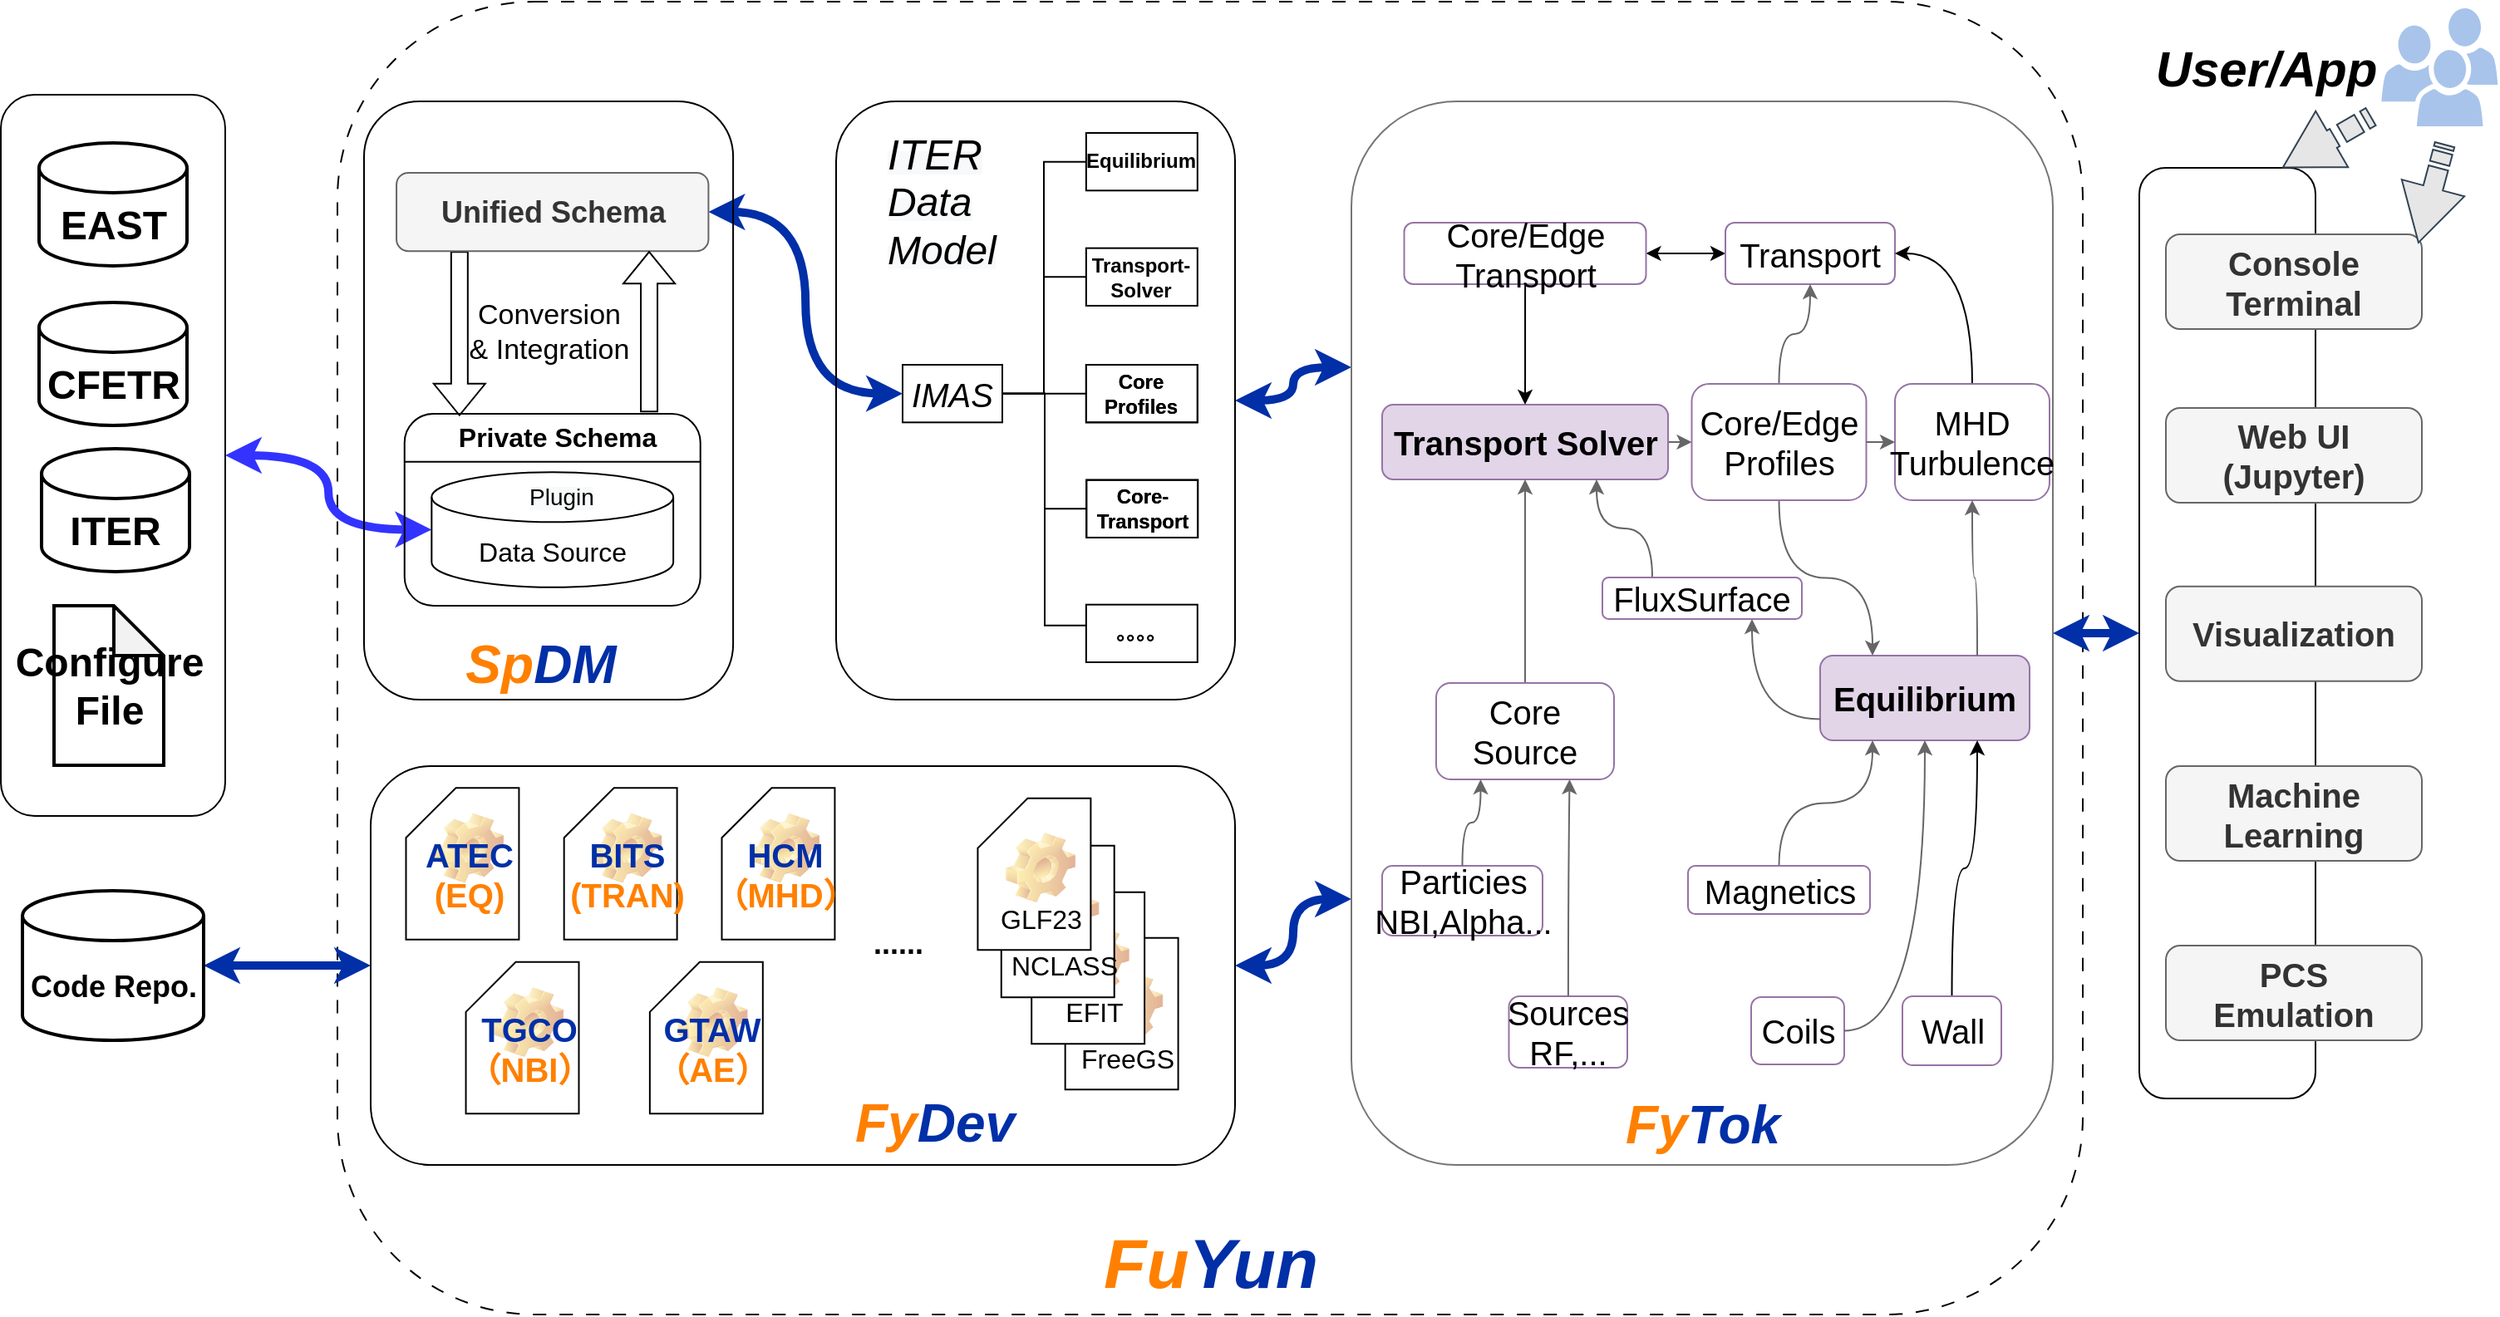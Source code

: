 <mxfile>
    <diagram id="3dCim6PGSwJM2DaeIiOh" name="第 1 页">
        <mxGraphModel dx="1749" dy="1223" grid="1" gridSize="10" guides="1" tooltips="1" connect="1" arrows="1" fold="1" page="1" pageScale="1" pageWidth="1169" pageHeight="827" math="0" shadow="0">
            <root>
                <mxCell id="0"/>
                <mxCell id="1" parent="0"/>
                <mxCell id="99" value="" style="rounded=1;whiteSpace=wrap;html=1;fillColor=none;dashed=1;dashPattern=8 8;" vertex="1" parent="1">
                    <mxGeometry x="220" y="20" width="1050" height="790" as="geometry"/>
                </mxCell>
                <mxCell id="21" style="edgeStyle=orthogonalEdgeStyle;curved=1;html=1;strokeColor=#002FA7;strokeWidth=5;fontSize=24;fontColor=#FF8000;startArrow=classic;startFill=1;endArrow=classic;endFill=1;entryX=0;entryY=0.5;entryDx=0;entryDy=0;" parent="1" source="hYlTLrDehCL3cx60XAio-34" target="xNChD7Q19m-GlpXpgpnp-4" edge="1">
                    <mxGeometry relative="1" as="geometry">
                        <mxPoint x="1280.941" y="-26.794" as="targetPoint"/>
                    </mxGeometry>
                </mxCell>
                <mxCell id="xNChD7Q19m-GlpXpgpnp-4" value="" style="rounded=1;whiteSpace=wrap;html=1;fillColor=none;" parent="1" vertex="1">
                    <mxGeometry x="1304" y="120" width="106" height="560" as="geometry"/>
                </mxCell>
                <mxCell id="xNChD7Q19m-GlpXpgpnp-6" value="&lt;font style=&quot;font-size: 20px&quot;&gt;&lt;b&gt;Console&lt;br&gt;Terminal&lt;/b&gt;&lt;/font&gt;" style="rounded=1;whiteSpace=wrap;html=1;fillColor=#f5f5f5;strokeColor=#666666;fontColor=#333333;" parent="1" vertex="1">
                    <mxGeometry x="1320.0" y="160" width="154" height="57" as="geometry"/>
                </mxCell>
                <mxCell id="xNChD7Q19m-GlpXpgpnp-7" value="&lt;span style=&quot;font-size: 20px;&quot;&gt;&lt;b&gt;PCS&lt;br&gt;Emulation&lt;/b&gt;&lt;/span&gt;" style="rounded=1;whiteSpace=wrap;html=1;fillColor=#f5f5f5;strokeColor=#666666;fontColor=#333333;" parent="1" vertex="1">
                    <mxGeometry x="1320" y="588" width="154" height="57" as="geometry"/>
                </mxCell>
                <mxCell id="14" value="" style="group" parent="1" vertex="1" connectable="0">
                    <mxGeometry x="17.5" y="76" width="135" height="434" as="geometry"/>
                </mxCell>
                <mxCell id="hYlTLrDehCL3cx60XAio-193" value="" style="rounded=1;whiteSpace=wrap;html=1;labelBackgroundColor=none;strokeColor=#000000;strokeWidth=1;fillColor=none;gradientColor=#ffffff;fontColor=none;" parent="14" vertex="1">
                    <mxGeometry width="135" height="434" as="geometry"/>
                </mxCell>
                <mxCell id="hYlTLrDehCL3cx60XAio-184" value="&lt;span style=&quot;font-size: 24px;&quot;&gt;CFETR&lt;/span&gt;" style="shape=cylinder3;whiteSpace=wrap;html=1;boundedLbl=1;backgroundOutline=1;size=15;rounded=0;labelBackgroundColor=none;strokeColor=#000000;strokeWidth=2;fillColor=none;gradientColor=#ffffff;fontColor=none;fontStyle=1;fontSize=24;" parent="14" vertex="1">
                    <mxGeometry x="23" y="125" width="89" height="74" as="geometry"/>
                </mxCell>
                <mxCell id="hYlTLrDehCL3cx60XAio-187" value="&lt;font style=&quot;font-size: 24px;&quot;&gt;Configure&lt;br style=&quot;font-size: 24px;&quot;&gt;File&lt;br style=&quot;font-size: 24px;&quot;&gt;&lt;/font&gt;" style="shape=note;whiteSpace=wrap;html=1;backgroundOutline=1;darkOpacity=0.05;fontFamily=Helvetica;fontSize=24;fontColor=none;align=center;strokeColor=default;strokeWidth=2;fillColor=none;gradientColor=#ffffff;fontStyle=1" parent="14" vertex="1">
                    <mxGeometry x="32" y="307.5" width="66" height="96" as="geometry"/>
                </mxCell>
                <mxCell id="8" value="&lt;font style=&quot;font-size: 24px;&quot;&gt;EAST&lt;/font&gt;" style="shape=cylinder3;whiteSpace=wrap;html=1;boundedLbl=1;backgroundOutline=1;size=15;rounded=0;labelBackgroundColor=none;strokeColor=#000000;strokeWidth=2;fillColor=none;gradientColor=#ffffff;fontColor=none;fontStyle=1;fontSize=24;" parent="14" vertex="1">
                    <mxGeometry x="23" y="29" width="89" height="74" as="geometry"/>
                </mxCell>
                <mxCell id="9" value="&lt;span style=&quot;font-size: 24px;&quot;&gt;ITER&lt;/span&gt;" style="shape=cylinder3;whiteSpace=wrap;html=1;boundedLbl=1;backgroundOutline=1;size=15;rounded=0;labelBackgroundColor=none;strokeColor=#000000;strokeWidth=2;fillColor=none;gradientColor=#ffffff;fontColor=none;fontStyle=1;fontSize=24;" parent="14" vertex="1">
                    <mxGeometry x="24.5" y="213" width="89" height="74" as="geometry"/>
                </mxCell>
                <mxCell id="17" style="edgeStyle=orthogonalEdgeStyle;curved=1;html=1;exitX=1;exitY=0.5;exitDx=0;exitDy=0;strokeWidth=5;fontSize=18;fontColor=#FF8000;fillColor=#647687;strokeColor=#3333FF;endArrow=classic;endFill=1;startArrow=classic;startFill=1;" parent="1" source="hYlTLrDehCL3cx60XAio-193" target="hYlTLrDehCL3cx60XAio-119" edge="1">
                    <mxGeometry relative="1" as="geometry"/>
                </mxCell>
                <mxCell id="19" style="edgeStyle=orthogonalEdgeStyle;curved=1;html=1;exitX=1;exitY=0.5;exitDx=0;exitDy=0;entryX=0;entryY=0.5;entryDx=0;entryDy=0;strokeWidth=5;fontSize=18;fontColor=#FF8000;fillColor=#647687;strokeColor=#002FA7;startArrow=classic;startFill=1;" parent="1" source="hYlTLrDehCL3cx60XAio-124" target="hYlTLrDehCL3cx60XAio-139" edge="1">
                    <mxGeometry relative="1" as="geometry"/>
                </mxCell>
                <mxCell id="26" style="edgeStyle=orthogonalEdgeStyle;curved=1;html=1;exitX=1;exitY=0.5;exitDx=0;exitDy=0;entryX=0;entryY=0.25;entryDx=0;entryDy=0;strokeColor=#002FA7;strokeWidth=5;fontSize=24;fontColor=#FF8000;startArrow=classic;startFill=1;endArrow=classic;endFill=1;" parent="1" source="23" target="hYlTLrDehCL3cx60XAio-34" edge="1">
                    <mxGeometry relative="1" as="geometry"/>
                </mxCell>
                <mxCell id="32" style="edgeStyle=orthogonalEdgeStyle;curved=1;html=1;exitX=1;exitY=0.5;exitDx=0;exitDy=0;exitPerimeter=0;entryX=0;entryY=0.5;entryDx=0;entryDy=0;strokeColor=#002FA7;strokeWidth=5;fontSize=24;fontColor=#FF8000;startArrow=classic;startFill=1;endArrow=classic;endFill=1;" parent="1" source="hYlTLrDehCL3cx60XAio-182" target="hYlTLrDehCL3cx60XAio-145" edge="1">
                    <mxGeometry relative="1" as="geometry"/>
                </mxCell>
                <mxCell id="hYlTLrDehCL3cx60XAio-182" value="&lt;b&gt;&lt;font style=&quot;font-size: 18px&quot;&gt;Code Repo.&lt;/font&gt;&lt;/b&gt;" style="shape=cylinder3;whiteSpace=wrap;html=1;boundedLbl=1;backgroundOutline=1;size=15;rounded=0;labelBackgroundColor=none;strokeColor=#000000;fillColor=none;gradientColor=#ffffff;fontColor=none;strokeWidth=2;" parent="1" vertex="1">
                    <mxGeometry x="30.5" y="555" width="109" height="90" as="geometry"/>
                </mxCell>
                <mxCell id="78" style="edgeStyle=orthogonalEdgeStyle;curved=1;html=1;exitX=1;exitY=0.5;exitDx=0;exitDy=0;entryX=0;entryY=0.75;entryDx=0;entryDy=0;strokeColor=#002FA7;strokeWidth=5;fontSize=25;fontColor=#002FA7;startArrow=classic;startFill=1;endArrow=classic;endFill=1;" parent="1" source="hYlTLrDehCL3cx60XAio-145" target="hYlTLrDehCL3cx60XAio-34" edge="1">
                    <mxGeometry relative="1" as="geometry"/>
                </mxCell>
                <mxCell id="82" value="" style="group" parent="1" vertex="1" connectable="0">
                    <mxGeometry x="520" y="80" width="240" height="360" as="geometry"/>
                </mxCell>
                <mxCell id="23" value="" style="rounded=1;whiteSpace=wrap;html=1;fontSize=24;fontColor=#FF8000;fillColor=none;" parent="82" vertex="1">
                    <mxGeometry width="240" height="360" as="geometry"/>
                </mxCell>
                <mxCell id="hYlTLrDehCL3cx60XAio-93" value="&lt;span style=&quot;font-weight: 700&quot;&gt;Core&lt;/span&gt;&lt;br style=&quot;font-weight: 700&quot;&gt;&lt;span style=&quot;font-weight: 700&quot;&gt;Profiles&lt;/span&gt;" style="whiteSpace=wrap;html=1;" parent="82" vertex="1">
                    <mxGeometry x="150.429" y="158.509" width="66.973" height="34.661" as="geometry"/>
                </mxCell>
                <mxCell id="hYlTLrDehCL3cx60XAio-95" value="&lt;span style=&quot;font-weight: 700&quot;&gt;Core-&lt;/span&gt;&lt;br style=&quot;font-weight: 700&quot;&gt;&lt;span style=&quot;font-weight: 700&quot;&gt;Transport&lt;/span&gt;" style="whiteSpace=wrap;html=1;" parent="82" vertex="1">
                    <mxGeometry x="150.622" y="227.827" width="66.973" height="34.661" as="geometry"/>
                </mxCell>
                <mxCell id="hYlTLrDehCL3cx60XAio-92" value="" style="edgeStyle=elbowEdgeStyle;elbow=horizontal;html=1;rounded=0;endArrow=none;endFill=0;exitX=1;exitY=0.5;exitDx=0;exitDy=0;" parent="82" source="hYlTLrDehCL3cx60XAio-139" target="hYlTLrDehCL3cx60XAio-93" edge="1">
                    <mxGeometry x="321.925" y="256" as="geometry">
                        <mxPoint x="116.942" y="210.5" as="sourcePoint"/>
                    </mxGeometry>
                </mxCell>
                <mxCell id="hYlTLrDehCL3cx60XAio-94" value="" style="edgeStyle=elbowEdgeStyle;elbow=horizontal;html=1;rounded=0;endArrow=none;endFill=0;exitX=1;exitY=0.5;exitDx=0;exitDy=0;" parent="82" source="hYlTLrDehCL3cx60XAio-139" target="hYlTLrDehCL3cx60XAio-95" edge="1">
                    <mxGeometry x="321.925" y="256" as="geometry">
                        <mxPoint x="116.942" y="210.5" as="sourcePoint"/>
                    </mxGeometry>
                </mxCell>
                <mxCell id="hYlTLrDehCL3cx60XAio-96" value="" style="edgeStyle=elbowEdgeStyle;elbow=horizontal;html=1;rounded=0;endArrow=none;endFill=0;exitX=1;exitY=0.5;exitDx=0;exitDy=0;" parent="82" source="hYlTLrDehCL3cx60XAio-139" edge="1">
                    <mxGeometry x="321.925" y="256" as="geometry">
                        <mxPoint x="116.942" y="210.5" as="sourcePoint"/>
                        <mxPoint x="150.622" y="315.348" as="targetPoint"/>
                    </mxGeometry>
                </mxCell>
                <mxCell id="hYlTLrDehCL3cx60XAio-89" value="" style="edgeStyle=elbowEdgeStyle;elbow=horizontal;html=1;rounded=0;endArrow=none;endFill=0;exitX=1;exitY=0.5;exitDx=0;exitDy=0;" parent="82" source="hYlTLrDehCL3cx60XAio-139" target="hYlTLrDehCL3cx60XAio-88" edge="1">
                    <mxGeometry x="321.925" y="256" as="geometry">
                        <mxPoint x="116.942" y="171.5" as="sourcePoint"/>
                    </mxGeometry>
                </mxCell>
                <mxCell id="hYlTLrDehCL3cx60XAio-134" value="&lt;span style=&quot;font-family: &amp;quot;helvetica&amp;quot; ; letter-spacing: normal ; text-align: center ; text-indent: 0px ; text-transform: none ; word-spacing: 0px ; background-color: rgb(248 , 249 , 250)&quot;&gt;&lt;font style=&quot;&quot; size=&quot;1&quot;&gt;&lt;i style=&quot;&quot;&gt;&lt;font style=&quot;font-size: 25px;&quot;&gt;ITER&lt;/font&gt; &lt;/i&gt;&lt;i style=&quot;font-size: 24px;&quot;&gt;Data Model&lt;/i&gt;&lt;/font&gt;&lt;/span&gt;" style="text;whiteSpace=wrap;html=1;fontColor=none;" parent="82" vertex="1">
                    <mxGeometry x="29.26" y="9.5" width="97.75" height="118" as="geometry"/>
                </mxCell>
                <mxCell id="hYlTLrDehCL3cx60XAio-91" value="" style="edgeStyle=elbowEdgeStyle;elbow=horizontal;html=1;rounded=0;endArrow=none;endFill=0;exitX=1;exitY=0.5;exitDx=0;exitDy=0;" parent="82" source="hYlTLrDehCL3cx60XAio-139" target="hYlTLrDehCL3cx60XAio-90" edge="1">
                    <mxGeometry x="321.925" y="256" as="geometry">
                        <mxPoint x="116.942" y="171.5" as="sourcePoint"/>
                    </mxGeometry>
                </mxCell>
                <mxCell id="hYlTLrDehCL3cx60XAio-88" value="&lt;span style=&quot;font-weight: 700&quot;&gt;Equilibrium&lt;/span&gt;" style="whiteSpace=wrap;html=1;fillColor=none;" parent="82" vertex="1">
                    <mxGeometry x="150.429" y="19" width="66.973" height="34.661" as="geometry"/>
                </mxCell>
                <mxCell id="hYlTLrDehCL3cx60XAio-90" value="&lt;span style=&quot;font-weight: 700&quot;&gt;Transport-&lt;/span&gt;&lt;br style=&quot;font-weight: 700&quot;&gt;&lt;span style=&quot;font-weight: 700&quot;&gt;Solver&lt;/span&gt;" style="whiteSpace=wrap;html=1;fillColor=none;" parent="82" vertex="1">
                    <mxGeometry x="150.429" y="88.321" width="66.973" height="34.661" as="geometry"/>
                </mxCell>
                <mxCell id="hYlTLrDehCL3cx60XAio-139" value="&lt;font style=&quot;font-size: 20px;&quot;&gt;&lt;i&gt;IMAS&lt;/i&gt;&lt;/font&gt;" style="whiteSpace=wrap;html=1;fillColor=none;" parent="82" vertex="1">
                    <mxGeometry x="40" y="158.51" width="60" height="34.66" as="geometry"/>
                </mxCell>
                <mxCell id="hYlTLrDehCL3cx60XAio-140" value="&lt;b&gt;。。。。&lt;/b&gt;" style="whiteSpace=wrap;html=1;fillColor=none;" parent="82" vertex="1">
                    <mxGeometry x="150.429" y="302.839" width="66.973" height="34.661" as="geometry"/>
                </mxCell>
                <mxCell id="hYlTLrDehCL3cx60XAio-142" value="&lt;span style=&quot;font-weight: 700&quot;&gt;Core-&lt;/span&gt;&lt;br style=&quot;font-weight: 700&quot;&gt;&lt;span style=&quot;font-weight: 700&quot;&gt;Transport&lt;/span&gt;" style="whiteSpace=wrap;html=1;fillColor=none;" parent="82" vertex="1">
                    <mxGeometry x="150.622" y="227.827" width="66.973" height="34.661" as="geometry"/>
                </mxCell>
                <mxCell id="hYlTLrDehCL3cx60XAio-143" value="&lt;span style=&quot;font-weight: 700&quot;&gt;Core&lt;/span&gt;&lt;br style=&quot;font-weight: 700&quot;&gt;&lt;span style=&quot;font-weight: 700&quot;&gt;Profiles&lt;/span&gt;" style="whiteSpace=wrap;html=1;fillColor=none;" parent="82" vertex="1">
                    <mxGeometry x="150.429" y="158.509" width="66.973" height="34.661" as="geometry"/>
                </mxCell>
                <mxCell id="89" value="" style="group" parent="1" vertex="1" connectable="0">
                    <mxGeometry x="830" y="80" width="440" height="640.75" as="geometry"/>
                </mxCell>
                <mxCell id="hYlTLrDehCL3cx60XAio-34" value="" style="rounded=1;whiteSpace=wrap;html=1;shadow=0;strokeColor=#666666;gradientColor=#ffffff;fontSize=12;opacity=90;fillColor=none;" parent="89" vertex="1">
                    <mxGeometry width="422" height="640" as="geometry"/>
                </mxCell>
                <mxCell id="hYlTLrDehCL3cx60XAio-4" value="&lt;font style=&quot;font-size: 20px;&quot;&gt;&lt;b style=&quot;font-size: 20px;&quot;&gt;Equilibrium&lt;/b&gt;&lt;/font&gt;" style="rounded=1;whiteSpace=wrap;html=1;shadow=0;fontFamily=Helvetica;fontSize=20;fontColor=default;align=center;strokeColor=#9673a6;fillColor=#e1d5e7;" parent="89" vertex="1">
                    <mxGeometry x="282" y="333.5" width="126" height="51" as="geometry"/>
                </mxCell>
                <mxCell id="93" style="edgeStyle=orthogonalEdgeStyle;curved=1;html=1;exitX=0;exitY=0.5;exitDx=0;exitDy=0;entryX=1;entryY=0.5;entryDx=0;entryDy=0;strokeColor=#000000;strokeWidth=1;fontSize=24;fontColor=#FF8000;startArrow=classic;startFill=1;endArrow=classic;endFill=1;" parent="89" source="hYlTLrDehCL3cx60XAio-5" target="hYlTLrDehCL3cx60XAio-11" edge="1">
                    <mxGeometry relative="1" as="geometry"/>
                </mxCell>
                <mxCell id="hYlTLrDehCL3cx60XAio-5" value="Transport" style="rounded=1;whiteSpace=wrap;html=1;shadow=0;fontFamily=Helvetica;fontSize=20;fontColor=default;align=center;strokeColor=#9673a6;fillColor=none;" parent="89" vertex="1">
                    <mxGeometry x="225" y="73" width="102" height="37" as="geometry"/>
                </mxCell>
                <mxCell id="hYlTLrDehCL3cx60XAio-29" style="edgeStyle=orthogonalEdgeStyle;rounded=0;orthogonalLoop=1;jettySize=auto;html=1;entryX=0.25;entryY=0;entryDx=0;entryDy=0;fillColor=#f5f5f5;strokeColor=#666666;fontSize=20;fontStyle=1;curved=1;exitX=0.5;exitY=1;exitDx=0;exitDy=0;" parent="89" source="hYlTLrDehCL3cx60XAio-6" target="hYlTLrDehCL3cx60XAio-4" edge="1">
                    <mxGeometry relative="1" as="geometry"/>
                </mxCell>
                <mxCell id="hYlTLrDehCL3cx60XAio-32" style="edgeStyle=orthogonalEdgeStyle;rounded=0;orthogonalLoop=1;jettySize=auto;html=1;entryX=0.5;entryY=1;entryDx=0;entryDy=0;fillColor=#f5f5f5;strokeColor=#666666;fontSize=20;fontStyle=1;curved=1;exitX=0.5;exitY=0;exitDx=0;exitDy=0;" parent="89" source="hYlTLrDehCL3cx60XAio-6" target="hYlTLrDehCL3cx60XAio-5" edge="1">
                    <mxGeometry relative="1" as="geometry"/>
                </mxCell>
                <mxCell id="hYlTLrDehCL3cx60XAio-6" value="&lt;font style=&quot;font-size: 20px;&quot;&gt;Core/Edge Profiles&lt;/font&gt;" style="rounded=1;whiteSpace=wrap;html=1;shadow=0;fontFamily=Helvetica;fontSize=20;fontColor=default;align=center;strokeColor=#9673a6;fillColor=none;" parent="89" vertex="1">
                    <mxGeometry x="204.75" y="170" width="105" height="70" as="geometry"/>
                </mxCell>
                <mxCell id="hYlTLrDehCL3cx60XAio-28" style="rounded=0;orthogonalLoop=1;jettySize=auto;html=1;fillColor=#f5f5f5;strokeColor=#666666;fontSize=20;fontStyle=1;entryX=0;entryY=0.5;entryDx=0;entryDy=0;exitX=1;exitY=0.5;exitDx=0;exitDy=0;" parent="89" source="hYlTLrDehCL3cx60XAio-7" target="hYlTLrDehCL3cx60XAio-6" edge="1">
                    <mxGeometry relative="1" as="geometry"/>
                </mxCell>
                <mxCell id="hYlTLrDehCL3cx60XAio-7" value="&lt;font style=&quot;font-size: 20px;&quot;&gt;&lt;b style=&quot;font-size: 20px;&quot;&gt;Transport&amp;nbsp;Solver&lt;/b&gt;&lt;/font&gt;" style="rounded=1;whiteSpace=wrap;html=1;shadow=0;fontFamily=Helvetica;fontSize=20;fontColor=default;align=center;strokeColor=#9673a6;fillColor=#e1d5e7;" parent="89" vertex="1">
                    <mxGeometry x="18.5" y="182.5" width="172" height="45" as="geometry"/>
                </mxCell>
                <mxCell id="hYlTLrDehCL3cx60XAio-17" style="edgeStyle=orthogonalEdgeStyle;rounded=0;orthogonalLoop=1;jettySize=auto;html=1;entryX=0.75;entryY=1;entryDx=0;entryDy=0;fillColor=#f5f5f5;strokeColor=#666666;fontSize=20;fontStyle=1;curved=1;exitX=0.25;exitY=0;exitDx=0;exitDy=0;" parent="89" source="hYlTLrDehCL3cx60XAio-9" target="hYlTLrDehCL3cx60XAio-7" edge="1">
                    <mxGeometry relative="1" as="geometry"/>
                </mxCell>
                <mxCell id="hYlTLrDehCL3cx60XAio-9" value="&lt;font style=&quot;font-size: 20px;&quot;&gt;FluxSurface&lt;/font&gt;" style="rounded=1;whiteSpace=wrap;html=1;shadow=0;fontFamily=Helvetica;fontSize=20;fontColor=default;align=center;strokeColor=#9673a6;fillColor=none;" parent="89" vertex="1">
                    <mxGeometry x="151" y="286.5" width="120" height="25" as="geometry"/>
                </mxCell>
                <mxCell id="hYlTLrDehCL3cx60XAio-16" style="rounded=0;orthogonalLoop=1;jettySize=auto;html=1;edgeStyle=orthogonalEdgeStyle;fillColor=#f5f5f5;strokeColor=#666666;fontSize=20;fontStyle=1;curved=1;entryX=0.75;entryY=1;entryDx=0;entryDy=0;exitX=0;exitY=0.75;exitDx=0;exitDy=0;" parent="89" source="hYlTLrDehCL3cx60XAio-4" target="hYlTLrDehCL3cx60XAio-9" edge="1">
                    <mxGeometry relative="1" as="geometry"/>
                </mxCell>
                <mxCell id="7" style="edgeStyle=orthogonalEdgeStyle;curved=1;html=1;exitX=0.5;exitY=0;exitDx=0;exitDy=0;entryX=0.75;entryY=1;entryDx=0;entryDy=0;fontSize=20;" parent="89" source="hYlTLrDehCL3cx60XAio-10" target="hYlTLrDehCL3cx60XAio-4" edge="1">
                    <mxGeometry relative="1" as="geometry"/>
                </mxCell>
                <mxCell id="hYlTLrDehCL3cx60XAio-10" value="&lt;font style=&quot;font-size: 20px;&quot;&gt;Wall&lt;/font&gt;" style="rounded=1;whiteSpace=wrap;html=1;shadow=0;fontFamily=Helvetica;fontSize=20;fontColor=default;align=center;strokeColor=#9673a6;fillColor=none;" parent="89" vertex="1">
                    <mxGeometry x="331.5" y="538.5" width="59.5" height="41.5" as="geometry"/>
                </mxCell>
                <mxCell id="hYlTLrDehCL3cx60XAio-27" style="edgeStyle=orthogonalEdgeStyle;curved=1;rounded=0;orthogonalLoop=1;jettySize=auto;html=1;entryX=0.5;entryY=0;entryDx=0;entryDy=0;fillColor=#f5f5f5;strokeColor=#000000;fontSize=20;fontStyle=1;" parent="89" source="hYlTLrDehCL3cx60XAio-11" target="hYlTLrDehCL3cx60XAio-7" edge="1">
                    <mxGeometry relative="1" as="geometry"/>
                </mxCell>
                <mxCell id="hYlTLrDehCL3cx60XAio-11" value="&lt;font style=&quot;font-size: 20px;&quot;&gt;Core/Edge Transport&lt;/font&gt;" style="rounded=1;whiteSpace=wrap;html=1;shadow=0;fontFamily=Helvetica;fontSize=20;fontColor=default;align=center;strokeColor=#9673a6;fillColor=none;" parent="89" vertex="1">
                    <mxGeometry x="31.75" y="73" width="145.5" height="37" as="geometry"/>
                </mxCell>
                <mxCell id="6" style="edgeStyle=orthogonalEdgeStyle;curved=1;html=1;exitX=0.5;exitY=0;exitDx=0;exitDy=0;entryX=1;entryY=0.5;entryDx=0;entryDy=0;fontSize=20;" parent="89" source="hYlTLrDehCL3cx60XAio-12" target="hYlTLrDehCL3cx60XAio-5" edge="1">
                    <mxGeometry relative="1" as="geometry"/>
                </mxCell>
                <mxCell id="hYlTLrDehCL3cx60XAio-12" value="&lt;font style=&quot;font-size: 20px;&quot;&gt;MHD&lt;br&gt;Turbulence&lt;br&gt;&lt;/font&gt;" style="rounded=1;whiteSpace=wrap;html=1;shadow=0;fontFamily=Helvetica;fontSize=20;fontColor=default;align=center;strokeColor=#9673a6;fillColor=none;" parent="89" vertex="1">
                    <mxGeometry x="327" y="170" width="93" height="70" as="geometry"/>
                </mxCell>
                <mxCell id="hYlTLrDehCL3cx60XAio-31" style="edgeStyle=orthogonalEdgeStyle;curved=1;rounded=0;orthogonalLoop=1;jettySize=auto;html=1;entryX=0.5;entryY=1;entryDx=0;entryDy=0;fillColor=#f5f5f5;strokeColor=#666666;fontSize=20;fontStyle=1;exitX=0.75;exitY=0;exitDx=0;exitDy=0;" parent="89" source="hYlTLrDehCL3cx60XAio-4" target="hYlTLrDehCL3cx60XAio-12" edge="1">
                    <mxGeometry relative="1" as="geometry"/>
                </mxCell>
                <mxCell id="hYlTLrDehCL3cx60XAio-30" style="rounded=0;orthogonalLoop=1;jettySize=auto;html=1;entryX=0;entryY=0.5;entryDx=0;entryDy=0;fillColor=#f5f5f5;strokeColor=#666666;fontSize=20;fontStyle=1;exitX=1;exitY=0.5;exitDx=0;exitDy=0;" parent="89" source="hYlTLrDehCL3cx60XAio-6" target="hYlTLrDehCL3cx60XAio-12" edge="1">
                    <mxGeometry relative="1" as="geometry"/>
                </mxCell>
                <mxCell id="hYlTLrDehCL3cx60XAio-13" value="&lt;font style=&quot;font-size: 20px;&quot;&gt;Particies&lt;br&gt;NBI,Alpha...&lt;br&gt;&lt;/font&gt;" style="rounded=1;whiteSpace=wrap;html=1;shadow=0;fontFamily=Helvetica;fontSize=20;fontColor=default;align=center;strokeColor=#9673a6;fillColor=none;" parent="89" vertex="1">
                    <mxGeometry x="18.5" y="460" width="96.5" height="42" as="geometry"/>
                </mxCell>
                <mxCell id="hYlTLrDehCL3cx60XAio-14" value="&lt;font style=&quot;font-size: 20px;&quot;&gt;Sources&lt;br&gt;RF,...&lt;br&gt;&lt;/font&gt;" style="rounded=1;whiteSpace=wrap;html=1;shadow=0;fontFamily=Helvetica;fontSize=20;fontColor=default;align=center;strokeColor=#9673a6;fillColor=none;" parent="89" vertex="1">
                    <mxGeometry x="94.75" y="538.5" width="71.25" height="43" as="geometry"/>
                </mxCell>
                <mxCell id="hYlTLrDehCL3cx60XAio-21" style="edgeStyle=orthogonalEdgeStyle;curved=1;rounded=0;orthogonalLoop=1;jettySize=auto;html=1;fillColor=#f5f5f5;strokeColor=#666666;fontSize=20;fontStyle=1;entryX=0.25;entryY=1;entryDx=0;entryDy=0;startArrow=none;" parent="89" source="hYlTLrDehCL3cx60XAio-8" target="hYlTLrDehCL3cx60XAio-4" edge="1">
                    <mxGeometry relative="1" as="geometry">
                        <mxPoint x="349" y="190" as="targetPoint"/>
                    </mxGeometry>
                </mxCell>
                <mxCell id="hYlTLrDehCL3cx60XAio-18" value="&lt;font style=&quot;font-size: 20px;&quot;&gt;Coils&lt;/font&gt;" style="rounded=1;whiteSpace=wrap;html=1;shadow=0;fontFamily=Helvetica;fontSize=20;fontColor=default;align=center;strokeColor=#9673a6;fillColor=none;" parent="89" vertex="1">
                    <mxGeometry x="240.5" y="538.945" width="56" height="40.61" as="geometry"/>
                </mxCell>
                <mxCell id="hYlTLrDehCL3cx60XAio-26" style="edgeStyle=orthogonalEdgeStyle;rounded=0;orthogonalLoop=1;jettySize=auto;html=1;entryX=0.5;entryY=1;entryDx=0;entryDy=0;fillColor=#f5f5f5;strokeColor=#666666;fontSize=20;fontStyle=1;curved=1;" parent="89" source="hYlTLrDehCL3cx60XAio-22" target="hYlTLrDehCL3cx60XAio-7" edge="1">
                    <mxGeometry relative="1" as="geometry"/>
                </mxCell>
                <mxCell id="hYlTLrDehCL3cx60XAio-22" value="&lt;font style=&quot;font-size: 20px;&quot;&gt;Core Source&lt;br style=&quot;font-size: 20px;&quot;&gt;&lt;/font&gt;" style="rounded=1;whiteSpace=wrap;html=1;shadow=0;fontFamily=Helvetica;fontSize=20;fontColor=default;align=center;strokeColor=#9673a6;fillColor=none;" parent="89" vertex="1">
                    <mxGeometry x="51" y="350" width="107" height="58" as="geometry"/>
                </mxCell>
                <mxCell id="hYlTLrDehCL3cx60XAio-25" style="edgeStyle=orthogonalEdgeStyle;curved=1;rounded=0;orthogonalLoop=1;jettySize=auto;html=1;fillColor=#f5f5f5;strokeColor=#666666;fontSize=20;fontStyle=1;entryX=0.25;entryY=1;entryDx=0;entryDy=0;" parent="89" source="hYlTLrDehCL3cx60XAio-13" target="hYlTLrDehCL3cx60XAio-22" edge="1">
                    <mxGeometry relative="1" as="geometry"/>
                </mxCell>
                <mxCell id="hYlTLrDehCL3cx60XAio-24" style="edgeStyle=orthogonalEdgeStyle;curved=1;rounded=0;orthogonalLoop=1;jettySize=auto;html=1;entryX=0.75;entryY=1;entryDx=0;entryDy=0;fillColor=#f5f5f5;strokeColor=#666666;fontSize=20;fontStyle=1" parent="89" source="hYlTLrDehCL3cx60XAio-14" target="hYlTLrDehCL3cx60XAio-22" edge="1">
                    <mxGeometry relative="1" as="geometry"/>
                </mxCell>
                <mxCell id="hYlTLrDehCL3cx60XAio-35" value="&lt;font style=&quot;font-size: 40px&quot;&gt;&lt;b style=&quot;font-size: 32px;&quot;&gt;&lt;i&gt;&lt;font color=&quot;#ff8000&quot; style=&quot;font-size: 32px;&quot;&gt;Fy&lt;/font&gt;&lt;font color=&quot;#002fa7&quot; style=&quot;font-size: 32px;&quot;&gt;Tok&lt;/font&gt;&lt;/i&gt;&lt;/b&gt;&lt;/font&gt;" style="text;html=1;align=center;verticalAlign=middle;resizable=0;points=[];autosize=1;fontSize=12;" parent="89" vertex="1">
                    <mxGeometry x="151" y="581.5" width="120" height="60" as="geometry"/>
                </mxCell>
                <mxCell id="87" value="" style="edgeStyle=orthogonalEdgeStyle;curved=1;rounded=0;orthogonalLoop=1;jettySize=auto;html=1;fillColor=#f5f5f5;strokeColor=#666666;fontSize=20;fontStyle=1;endArrow=classic;entryX=0.5;entryY=1;entryDx=0;entryDy=0;exitX=1;exitY=0.5;exitDx=0;exitDy=0;endFill=1;" parent="89" source="hYlTLrDehCL3cx60XAio-18" target="hYlTLrDehCL3cx60XAio-4" edge="1">
                    <mxGeometry relative="1" as="geometry">
                        <mxPoint x="345" y="440" as="targetPoint"/>
                        <mxPoint x="284" y="538.5" as="sourcePoint"/>
                    </mxGeometry>
                </mxCell>
                <mxCell id="hYlTLrDehCL3cx60XAio-8" value="&lt;font style=&quot;font-size: 20px;&quot;&gt;Magnetics&lt;/font&gt;" style="rounded=1;whiteSpace=wrap;html=1;shadow=0;fontFamily=Helvetica;fontSize=20;fontColor=default;align=center;strokeColor=#9673a6;fillColor=none;" parent="89" vertex="1">
                    <mxGeometry x="202.5" y="460" width="109.5" height="29" as="geometry"/>
                </mxCell>
                <mxCell id="90" value="&lt;font style=&quot;font-size: 20px&quot;&gt;&lt;b&gt;Web UI&lt;br&gt;(Jupyter)&lt;/b&gt;&lt;/font&gt;" style="rounded=1;whiteSpace=wrap;html=1;fillColor=#f5f5f5;strokeColor=#666666;fontColor=#333333;" parent="1" vertex="1">
                    <mxGeometry x="1320.0" y="264.5" width="154" height="57" as="geometry"/>
                </mxCell>
                <mxCell id="91" value="&lt;span style=&quot;font-size: 20px;&quot;&gt;&lt;b&gt;Visualization&lt;/b&gt;&lt;/span&gt;" style="rounded=1;whiteSpace=wrap;html=1;fillColor=#f5f5f5;strokeColor=#666666;fontColor=#333333;" parent="1" vertex="1">
                    <mxGeometry x="1320.0" y="371.88" width="154" height="57" as="geometry"/>
                </mxCell>
                <mxCell id="92" value="&lt;font style=&quot;font-size: 20px&quot;&gt;&lt;b&gt;Machine Learning&lt;/b&gt;&lt;/font&gt;" style="rounded=1;whiteSpace=wrap;html=1;fillColor=#f5f5f5;strokeColor=#666666;fontColor=#333333;" parent="1" vertex="1">
                    <mxGeometry x="1320.0" y="480" width="154" height="57" as="geometry"/>
                </mxCell>
                <mxCell id="94" value="" style="group" parent="1" vertex="1" connectable="0">
                    <mxGeometry x="240" y="480" width="520" height="240.55" as="geometry"/>
                </mxCell>
                <mxCell id="hYlTLrDehCL3cx60XAio-145" value="" style="rounded=1;whiteSpace=wrap;html=1;labelBackgroundColor=none;strokeColor=#000000;fillColor=none;gradientColor=#ffffff;fontColor=none;" parent="94" vertex="1">
                    <mxGeometry width="520" height="240.0" as="geometry"/>
                </mxCell>
                <mxCell id="hYlTLrDehCL3cx60XAio-159" value="" style="group;fontSize=20;" parent="94" vertex="1" connectable="0">
                    <mxGeometry x="211.247" y="13.1" width="67.975" height="91.242" as="geometry"/>
                </mxCell>
                <mxCell id="hYlTLrDehCL3cx60XAio-160" value="" style="shape=card;whiteSpace=wrap;html=1;rounded=0;labelBackgroundColor=none;strokeColor=#000000;fillColor=#ffffff;gradientColor=#ffffff;fontColor=none;" parent="hYlTLrDehCL3cx60XAio-159" vertex="1">
                    <mxGeometry y="4.928e-14" width="67.975" height="91.242" as="geometry"/>
                </mxCell>
                <mxCell id="hYlTLrDehCL3cx60XAio-161" value="&lt;font style=&quot;font-size: 20px;&quot;&gt;&lt;font style=&quot;font-size: 20px;&quot; color=&quot;#002fa7&quot;&gt;HCM&lt;br&gt;&lt;/font&gt;&lt;font style=&quot;font-size: 20px;&quot; color=&quot;#ff8000&quot;&gt;（MHD）&lt;/font&gt;&lt;br&gt;&lt;/font&gt;" style="label;whiteSpace=wrap;html=1;align=center;verticalAlign=bottom;spacingLeft=0;spacingBottom=4;imageAlign=center;imageVerticalAlign=top;image=img/clipart/Gear_128x128.png;rounded=0;dashed=1;labelBackgroundColor=none;gradientColor=#ffffff;fontColor=none;fillColor=none;strokeColor=none;opacity=50;" parent="hYlTLrDehCL3cx60XAio-159" vertex="1">
                    <mxGeometry x="9.347" y="8.212" width="56.929" height="74.819" as="geometry"/>
                </mxCell>
                <mxCell id="hYlTLrDehCL3cx60XAio-177" value="&lt;b&gt;&lt;font style=&quot;font-size: 18px&quot;&gt;......&lt;/font&gt;&lt;/b&gt;" style="text;html=1;align=center;verticalAlign=middle;resizable=0;points=[];autosize=1;fontColor=none;" parent="94" vertex="1">
                    <mxGeometry x="297.431" y="97.098" width="40" height="20" as="geometry"/>
                </mxCell>
                <mxCell id="37" value="" style="group;fontSize=20;" parent="94" vertex="1" connectable="0">
                    <mxGeometry x="57.281" y="117.901" width="67.975" height="91.242" as="geometry"/>
                </mxCell>
                <mxCell id="38" value="" style="shape=card;whiteSpace=wrap;html=1;rounded=0;labelBackgroundColor=none;strokeColor=#000000;fillColor=#ffffff;gradientColor=#ffffff;fontColor=none;" parent="37" vertex="1">
                    <mxGeometry y="4.928e-14" width="67.975" height="91.242" as="geometry"/>
                </mxCell>
                <mxCell id="39" value="&lt;font style=&quot;font-size: 20px;&quot;&gt;&lt;font style=&quot;font-size: 20px;&quot; color=&quot;#002fa7&quot;&gt;TGCO&lt;br&gt;&lt;/font&gt;&lt;font style=&quot;font-size: 20px;&quot; color=&quot;#ff8000&quot;&gt;（NBI）&lt;/font&gt;&lt;br&gt;&lt;/font&gt;" style="label;whiteSpace=wrap;html=1;align=center;verticalAlign=bottom;spacingLeft=0;spacingBottom=4;imageAlign=center;imageVerticalAlign=top;image=img/clipart/Gear_128x128.png;rounded=0;dashed=1;labelBackgroundColor=none;gradientColor=#ffffff;fontColor=none;fillColor=none;strokeColor=none;opacity=50;" parent="37" vertex="1">
                    <mxGeometry x="9.347" y="8.212" width="56.929" height="74.819" as="geometry"/>
                </mxCell>
                <mxCell id="40" value="" style="group;fontSize=20;" parent="94" vertex="1" connectable="0">
                    <mxGeometry x="167.941" y="117.901" width="67.975" height="91.242" as="geometry"/>
                </mxCell>
                <mxCell id="41" value="" style="shape=card;whiteSpace=wrap;html=1;rounded=0;labelBackgroundColor=none;strokeColor=#000000;fillColor=#ffffff;gradientColor=#ffffff;fontColor=none;" parent="40" vertex="1">
                    <mxGeometry y="4.928e-14" width="67.975" height="91.242" as="geometry"/>
                </mxCell>
                <mxCell id="42" value="&lt;font style=&quot;font-size: 20px;&quot;&gt;&lt;font style=&quot;font-size: 20px;&quot; color=&quot;#002fa7&quot;&gt;GTAW&lt;br&gt;&lt;/font&gt;&lt;font style=&quot;font-size: 20px;&quot; color=&quot;#ff8000&quot;&gt;（AE）&lt;/font&gt;&lt;br&gt;&lt;/font&gt;" style="label;whiteSpace=wrap;html=1;align=center;verticalAlign=bottom;spacingLeft=0;spacingBottom=4;imageAlign=center;imageVerticalAlign=top;image=img/clipart/Gear_128x128.png;rounded=0;dashed=1;labelBackgroundColor=none;gradientColor=#ffffff;fontColor=none;fillColor=none;strokeColor=none;opacity=50;" parent="40" vertex="1">
                    <mxGeometry x="9.347" y="8.212" width="56.929" height="74.819" as="geometry"/>
                </mxCell>
                <mxCell id="46" value="" style="group;fontSize=20;" parent="94" vertex="1" connectable="0">
                    <mxGeometry x="116.342" y="13.1" width="67.975" height="91.242" as="geometry"/>
                </mxCell>
                <mxCell id="47" value="" style="shape=card;whiteSpace=wrap;html=1;rounded=0;labelBackgroundColor=none;strokeColor=#000000;fillColor=#ffffff;gradientColor=#ffffff;fontColor=none;" parent="46" vertex="1">
                    <mxGeometry y="4.928e-14" width="67.975" height="91.242" as="geometry"/>
                </mxCell>
                <mxCell id="48" value="&lt;div style=&quot;&quot;&gt;&lt;span style=&quot;font-size: 20px; color: rgb(0, 47, 167); background-color: initial;&quot;&gt;BITS&lt;/span&gt;&lt;/div&gt;&lt;font style=&quot;font-size: 20px;&quot;&gt;&lt;div style=&quot;&quot;&gt;&lt;span style=&quot;color: rgb(255, 128, 0); background-color: initial;&quot;&gt;(TRAN)&lt;/span&gt;&lt;/div&gt;&lt;/font&gt;" style="label;whiteSpace=wrap;html=1;align=center;verticalAlign=bottom;spacingLeft=0;spacingBottom=4;imageAlign=center;imageVerticalAlign=top;image=img/clipart/Gear_128x128.png;rounded=0;dashed=1;labelBackgroundColor=none;gradientColor=#ffffff;fontColor=none;fillColor=none;strokeColor=none;opacity=50;" parent="46" vertex="1">
                    <mxGeometry x="9.347" y="8.212" width="56.929" height="74.819" as="geometry"/>
                </mxCell>
                <mxCell id="60" value="" style="group;fontSize=20;" parent="94" vertex="1" connectable="0">
                    <mxGeometry x="21.249" y="13.1" width="67.975" height="91.242" as="geometry"/>
                </mxCell>
                <mxCell id="61" value="" style="shape=card;whiteSpace=wrap;html=1;rounded=0;labelBackgroundColor=none;strokeColor=#000000;fillColor=#ffffff;gradientColor=#ffffff;fontColor=none;" parent="60" vertex="1">
                    <mxGeometry y="4.928e-14" width="67.975" height="91.242" as="geometry"/>
                </mxCell>
                <mxCell id="62" value="&lt;font style=&quot;font-size: 20px;&quot;&gt;&lt;font style=&quot;font-size: 20px;&quot; color=&quot;#002fa7&quot;&gt;ATEC&lt;br&gt;&lt;/font&gt;&lt;font style=&quot;font-size: 20px;&quot; color=&quot;#ff8000&quot;&gt;(EQ)&lt;/font&gt;&lt;br&gt;&lt;/font&gt;" style="label;whiteSpace=wrap;html=1;align=center;verticalAlign=bottom;spacingLeft=0;spacingBottom=4;imageAlign=center;imageVerticalAlign=top;image=img/clipart/Gear_128x128.png;rounded=0;dashed=1;labelBackgroundColor=none;gradientColor=#ffffff;fontColor=none;fillColor=none;strokeColor=none;opacity=50;" parent="60" vertex="1">
                    <mxGeometry x="9.347" y="8.212" width="56.929" height="74.819" as="geometry"/>
                </mxCell>
                <mxCell id="72" value="" style="group" parent="94" vertex="1" connectable="0">
                    <mxGeometry x="365.218" y="19.392" width="120.582" height="175.235" as="geometry"/>
                </mxCell>
                <mxCell id="63" value="" style="group" parent="72" vertex="1" connectable="0">
                    <mxGeometry x="52.607" y="83.993" width="67.975" height="91.242" as="geometry"/>
                </mxCell>
                <mxCell id="64" value="" style="shape=card;whiteSpace=wrap;html=1;rounded=0;labelBackgroundColor=none;strokeColor=#000000;fillColor=#ffffff;gradientColor=#ffffff;fontColor=none;" parent="63" vertex="1">
                    <mxGeometry width="67.975" height="91.242" as="geometry"/>
                </mxCell>
                <mxCell id="65" value="&lt;font style=&quot;font-size: 16px&quot;&gt;&lt;span style=&quot;font-weight: normal;&quot;&gt;FreeGS&lt;/span&gt;&lt;br&gt;&lt;/font&gt;" style="label;whiteSpace=wrap;html=1;align=center;verticalAlign=bottom;spacingLeft=0;spacingBottom=4;imageAlign=center;imageVerticalAlign=top;image=img/clipart/Gear_128x128.png;rounded=0;dashed=1;labelBackgroundColor=none;gradientColor=#ffffff;fontColor=none;fillColor=none;strokeColor=none;opacity=50;" parent="63" vertex="1">
                    <mxGeometry x="9.347" y="13.686" width="56.929" height="74.819" as="geometry"/>
                </mxCell>
                <mxCell id="67" value="" style="group" parent="72" vertex="1" connectable="0">
                    <mxGeometry x="32.374" y="56.478" width="67.975" height="91.242" as="geometry"/>
                </mxCell>
                <mxCell id="68" value="" style="shape=card;whiteSpace=wrap;html=1;rounded=0;labelBackgroundColor=none;strokeColor=#000000;fillColor=#ffffff;gradientColor=#ffffff;fontColor=none;" parent="67" vertex="1">
                    <mxGeometry width="67.975" height="91.242" as="geometry"/>
                </mxCell>
                <mxCell id="69" value="&lt;font style=&quot;font-size: 16px&quot;&gt;&lt;span style=&quot;font-weight: normal;&quot;&gt;EFIT&lt;/span&gt;&lt;br&gt;&lt;/font&gt;" style="label;whiteSpace=wrap;html=1;align=center;verticalAlign=bottom;spacingLeft=0;spacingBottom=4;imageAlign=center;imageVerticalAlign=top;image=img/clipart/Gear_128x128.png;rounded=0;dashed=1;labelBackgroundColor=none;gradientColor=#ffffff;fontColor=none;fillColor=none;strokeColor=none;opacity=50;" parent="67" vertex="1">
                    <mxGeometry x="9.347" y="13.686" width="56.929" height="74.819" as="geometry"/>
                </mxCell>
                <mxCell id="50" value="" style="group" parent="72" vertex="1" connectable="0">
                    <mxGeometry x="14.163" y="28.467" width="67.975" height="91.242" as="geometry"/>
                </mxCell>
                <mxCell id="51" value="" style="shape=card;whiteSpace=wrap;html=1;rounded=0;labelBackgroundColor=none;strokeColor=#000000;fillColor=#ffffff;gradientColor=#ffffff;fontColor=none;" parent="50" vertex="1">
                    <mxGeometry width="67.975" height="91.242" as="geometry"/>
                </mxCell>
                <mxCell id="52" value="&lt;font style=&quot;font-size: 16px&quot;&gt;&lt;font style=&quot;font-weight: normal;&quot;&gt;NCLASS&lt;/font&gt;&lt;br&gt;&lt;/font&gt;" style="label;whiteSpace=wrap;html=1;align=center;verticalAlign=bottom;spacingLeft=0;spacingBottom=4;imageAlign=center;imageVerticalAlign=top;image=img/clipart/Gear_128x128.png;rounded=0;dashed=1;labelBackgroundColor=none;gradientColor=#ffffff;fontColor=none;fillColor=none;strokeColor=none;opacity=50;" parent="50" vertex="1">
                    <mxGeometry x="9.347" y="13.686" width="56.929" height="74.819" as="geometry"/>
                </mxCell>
                <mxCell id="54" value="" style="group" parent="72" vertex="1" connectable="0">
                    <mxGeometry width="67.975" height="91.242" as="geometry"/>
                </mxCell>
                <mxCell id="55" value="" style="shape=card;whiteSpace=wrap;html=1;rounded=0;labelBackgroundColor=none;strokeColor=#000000;fillColor=#ffffff;gradientColor=#ffffff;fontColor=none;" parent="54" vertex="1">
                    <mxGeometry width="67.975" height="91.242" as="geometry"/>
                </mxCell>
                <mxCell id="56" value="&lt;font style=&quot;font-size: 16px&quot;&gt;&lt;span style=&quot;font-weight: normal;&quot;&gt;GLF23&lt;/span&gt;&lt;br&gt;&lt;/font&gt;" style="label;whiteSpace=wrap;html=1;align=center;verticalAlign=bottom;spacingLeft=0;spacingBottom=4;imageAlign=center;imageVerticalAlign=top;image=img/clipart/Gear_128x128.png;rounded=0;dashed=1;labelBackgroundColor=none;gradientColor=#ffffff;fontColor=none;fillColor=none;strokeColor=none;opacity=50;" parent="54" vertex="1">
                    <mxGeometry x="9.347" y="13.686" width="56.929" height="74.819" as="geometry"/>
                </mxCell>
                <mxCell id="hYlTLrDehCL3cx60XAio-223" value="&lt;font style=&quot;font-size: 40px&quot;&gt;&lt;b style=&quot;font-size: 32px;&quot;&gt;&lt;i&gt;&lt;font color=&quot;#ff8000&quot; style=&quot;font-size: 32px;&quot;&gt;Fy&lt;/font&gt;&lt;font color=&quot;#002fa7&quot; style=&quot;font-size: 32px;&quot;&gt;Dev&lt;/font&gt;&lt;/i&gt;&lt;/b&gt;&lt;/font&gt;" style="text;html=1;align=center;verticalAlign=middle;resizable=0;points=[];autosize=1;fontSize=12;" parent="94" vertex="1">
                    <mxGeometry x="279.225" y="180.55" width="120" height="60" as="geometry"/>
                </mxCell>
                <mxCell id="96" value="" style="group" parent="1" vertex="1" connectable="0">
                    <mxGeometry x="236" y="80" width="222.05" height="365" as="geometry"/>
                </mxCell>
                <mxCell id="hYlTLrDehCL3cx60XAio-128" value="" style="rounded=1;whiteSpace=wrap;html=1;labelBackgroundColor=none;strokeColor=#000000;fillColor=none;gradientColor=#ffffff;fontColor=none;" parent="96" vertex="1">
                    <mxGeometry width="222.05" height="360" as="geometry"/>
                </mxCell>
                <mxCell id="hYlTLrDehCL3cx60XAio-126" value="&lt;font style=&quot;font-size: 17px;&quot;&gt;Conversion&lt;br&gt;&amp;amp; Integration&lt;/font&gt;" style="text;html=1;align=center;verticalAlign=middle;resizable=0;points=[];autosize=1;" parent="96" vertex="1">
                    <mxGeometry x="51.03" y="114" width="120" height="50" as="geometry"/>
                </mxCell>
                <mxCell id="hYlTLrDehCL3cx60XAio-117" value="" style="group" parent="96" vertex="1" connectable="0">
                    <mxGeometry x="24.376" y="92.5" width="177.992" height="211" as="geometry"/>
                </mxCell>
                <mxCell id="hYlTLrDehCL3cx60XAio-118" value="" style="rounded=1;whiteSpace=wrap;html=1;fillColor=none;" parent="hYlTLrDehCL3cx60XAio-117" vertex="1">
                    <mxGeometry y="95.54" width="177.992" height="115.46" as="geometry"/>
                </mxCell>
                <mxCell id="hYlTLrDehCL3cx60XAio-119" value="&lt;span style=&quot;font-size: 16px;&quot;&gt;Data Source&lt;/span&gt;" style="shape=cylinder3;whiteSpace=wrap;html=1;boundedLbl=1;backgroundOutline=1;size=15;fontFamily=Helvetica;fontSize=12;fontColor=#000000;align=center;strokeColor=#000000;" parent="hYlTLrDehCL3cx60XAio-117" vertex="1">
                    <mxGeometry x="16.301" y="130.64" width="145.389" height="69.22" as="geometry"/>
                </mxCell>
                <mxCell id="hYlTLrDehCL3cx60XAio-120" value="&lt;span style=&quot;color: rgb(0, 0, 0); font-family: helvetica; font-style: normal; font-weight: 400; letter-spacing: normal; text-indent: 0px; text-transform: none; word-spacing: 0px; background-color: rgb(248, 249, 250); display: inline; float: none;&quot;&gt;&lt;font style=&quot;font-size: 14px&quot;&gt;Plugin&lt;/font&gt;&lt;/span&gt;" style="text;whiteSpace=wrap;html=1;align=center;" parent="hYlTLrDehCL3cx60XAio-117" vertex="1">
                    <mxGeometry x="44.498" y="130.64" width="100.451" height="29.248" as="geometry"/>
                </mxCell>
                <mxCell id="hYlTLrDehCL3cx60XAio-121" value="" style="endArrow=none;html=1;exitX=0;exitY=0.25;exitDx=0;exitDy=0;entryX=1;entryY=0.25;entryDx=0;entryDy=0;" parent="hYlTLrDehCL3cx60XAio-117" source="hYlTLrDehCL3cx60XAio-118" target="hYlTLrDehCL3cx60XAio-118" edge="1">
                    <mxGeometry width="50" height="50" relative="1" as="geometry">
                        <mxPoint x="-202.223" y="-25.348" as="sourcePoint"/>
                        <mxPoint x="-158.166" y="-74.094" as="targetPoint"/>
                    </mxGeometry>
                </mxCell>
                <mxCell id="hYlTLrDehCL3cx60XAio-122" value="&lt;span style=&quot;font-size: 16px;&quot;&gt;&lt;b&gt;Private Schema&lt;/b&gt;&lt;/span&gt;" style="text;html=1;align=center;verticalAlign=middle;resizable=0;points=[];autosize=1;" parent="hYlTLrDehCL3cx60XAio-117" vertex="1">
                    <mxGeometry x="21.518" y="94.443" width="140" height="30" as="geometry"/>
                </mxCell>
                <mxCell id="hYlTLrDehCL3cx60XAio-125" style="edgeStyle=orthogonalEdgeStyle;rounded=0;orthogonalLoop=1;jettySize=auto;html=1;shape=flexArrow;" parent="96" edge="1">
                    <mxGeometry relative="1" as="geometry">
                        <mxPoint x="57.419" y="90.091" as="sourcePoint"/>
                        <mxPoint x="57.419" y="189.391" as="targetPoint"/>
                    </mxGeometry>
                </mxCell>
                <mxCell id="hYlTLrDehCL3cx60XAio-124" value="&lt;span style=&quot;font-size: 18px;&quot;&gt;&lt;b&gt;Unified Schema&lt;/b&gt;&lt;/span&gt;" style="rounded=1;whiteSpace=wrap;html=1;fillColor=#f5f5f5;strokeColor=#666666;fontColor=#333333;" parent="96" vertex="1">
                    <mxGeometry x="19.53" y="43" width="187.684" height="47.091" as="geometry"/>
                </mxCell>
                <mxCell id="hYlTLrDehCL3cx60XAio-127" style="edgeStyle=orthogonalEdgeStyle;rounded=0;orthogonalLoop=1;jettySize=auto;html=1;shape=flexArrow;startArrow=block;endArrow=none;endFill=0;" parent="96" edge="1">
                    <mxGeometry relative="1" as="geometry">
                        <mxPoint x="171.53" y="90.09" as="sourcePoint"/>
                        <mxPoint x="171.53" y="187.09" as="targetPoint"/>
                    </mxGeometry>
                </mxCell>
                <mxCell id="hYlTLrDehCL3cx60XAio-133" value="&lt;font style=&quot;font-size: 40px&quot;&gt;&lt;b style=&quot;font-size: 32px;&quot;&gt;&lt;i&gt;&lt;font color=&quot;#ff8000&quot; style=&quot;font-size: 32px;&quot;&gt;Sp&lt;/font&gt;&lt;font color=&quot;#002fa7&quot; style=&quot;font-size: 32px;&quot;&gt;DM&lt;/font&gt;&lt;/i&gt;&lt;/b&gt;&lt;/font&gt;" style="text;html=1;align=center;verticalAlign=middle;resizable=0;points=[];autosize=1;fontSize=12;" parent="96" vertex="1">
                    <mxGeometry x="50.5" y="305" width="110" height="60" as="geometry"/>
                </mxCell>
                <mxCell id="97" value="" style="group" parent="1" vertex="1" connectable="0">
                    <mxGeometry x="1380.666" y="24.006" width="139.004" height="146.008" as="geometry"/>
                </mxCell>
                <mxCell id="xNChD7Q19m-GlpXpgpnp-1" value="" style="pointerEvents=1;shadow=0;dashed=0;html=1;strokeColor=none;labelPosition=center;verticalLabelPosition=bottom;verticalAlign=top;outlineConnect=0;align=center;shape=mxgraph.office.users.users;fillColor=#A9C4EB;" parent="97" vertex="1">
                    <mxGeometry x="69.004" width="70" height="71" as="geometry"/>
                </mxCell>
                <mxCell id="xNChD7Q19m-GlpXpgpnp-2" value="" style="html=1;shadow=0;dashed=0;align=center;verticalAlign=middle;shape=mxgraph.arrows2.stripedArrow;dy=0.69;dx=34;notch=25;direction=south;rotation=60;strokeColor=#314354;fontColor=#ffffff;fillColor=#E6E6E6;" parent="97" vertex="1">
                    <mxGeometry x="16.664" y="50" width="39" height="61" as="geometry"/>
                </mxCell>
                <mxCell id="xNChD7Q19m-GlpXpgpnp-8" value="" style="html=1;shadow=0;dashed=0;align=center;verticalAlign=middle;shape=mxgraph.arrows2.stripedArrow;dy=0.69;dx=34;notch=14.55;direction=south;rotation=15;strokeColor=#314354;fontColor=#ffffff;fillColor=#E6E6E6;" parent="97" vertex="1">
                    <mxGeometry x="79.664" y="81" width="39" height="61" as="geometry"/>
                </mxCell>
                <mxCell id="xNChD7Q19m-GlpXpgpnp-16" value="&lt;font style=&quot;font-size: 30px&quot;&gt;&lt;b&gt;User/App&lt;/b&gt;&lt;/font&gt;" style="text;html=1;align=center;verticalAlign=middle;resizable=0;points=[];autosize=1;fontStyle=2" parent="97" vertex="1">
                    <mxGeometry x="-80.336" y="10.5" width="160" height="50" as="geometry"/>
                </mxCell>
                <mxCell id="100" value="&lt;font style=&quot;font-size: 40px&quot;&gt;&lt;b style=&quot;font-size: 42px;&quot;&gt;&lt;i&gt;&lt;font color=&quot;#ff8000&quot; style=&quot;font-size: 42px;&quot;&gt;Fu&lt;/font&gt;&lt;font color=&quot;#002fa7&quot; style=&quot;font-size: 42px;&quot;&gt;Yun&lt;/font&gt;&lt;/i&gt;&lt;/b&gt;&lt;/font&gt;" style="text;html=1;align=center;verticalAlign=middle;resizable=0;points=[];autosize=1;fontSize=12;" vertex="1" parent="1">
                    <mxGeometry x="670.005" y="750.0" width="150" height="60" as="geometry"/>
                </mxCell>
            </root>
        </mxGraphModel>
    </diagram>
</mxfile>